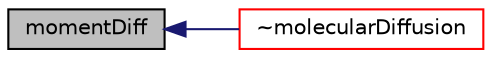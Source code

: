 digraph "momentDiff"
{
  bgcolor="transparent";
  edge [fontname="Helvetica",fontsize="10",labelfontname="Helvetica",labelfontsize="10"];
  node [fontname="Helvetica",fontsize="10",shape=record];
  rankdir="LR";
  Node1 [label="momentDiff",height=0.2,width=0.4,color="black", fillcolor="grey75", style="filled", fontcolor="black"];
  Node1 -> Node2 [dir="back",color="midnightblue",fontsize="10",style="solid",fontname="Helvetica"];
  Node2 [label="~molecularDiffusion",height=0.2,width=0.4,color="red",URL="$a00093.html#a092563f81ebe7ddd529901dccc7c9728",tooltip="Destructor. "];
}
